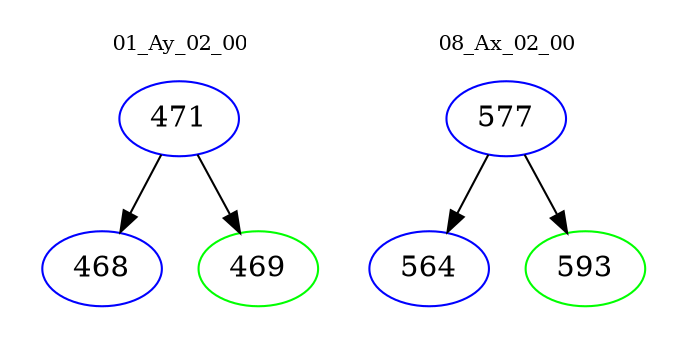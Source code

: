 digraph{
subgraph cluster_0 {
color = white
label = "01_Ay_02_00";
fontsize=10;
T0_471 [label="471", color="blue"]
T0_471 -> T0_468 [color="black"]
T0_468 [label="468", color="blue"]
T0_471 -> T0_469 [color="black"]
T0_469 [label="469", color="green"]
}
subgraph cluster_1 {
color = white
label = "08_Ax_02_00";
fontsize=10;
T1_577 [label="577", color="blue"]
T1_577 -> T1_564 [color="black"]
T1_564 [label="564", color="blue"]
T1_577 -> T1_593 [color="black"]
T1_593 [label="593", color="green"]
}
}
